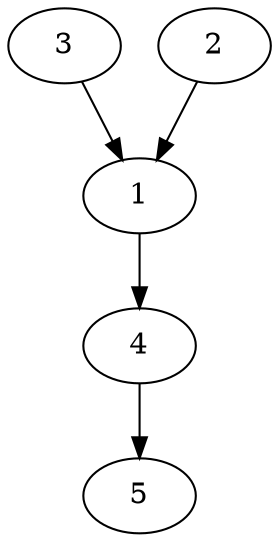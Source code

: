 digraph G {
	3;
	1;
	2;
	4;
	5;

	3 -> 1 [village=Hamburg; name=Rose_Way; heightLimit=3; weight=10; primaryType=sideStreet; secondaryType=none;];
	2 -> 1 [village=Hamburg; name=Umama_Road; heightLimit=3; weight=10; primaryType=sideStreet; secondaryType=none;];
	1 -> 4 [village=County; name=County; heightLimit=3; weight=10; primaryType=countyRoad; secondaryType=none;];
	4 -> 5 [village=Trier; name=Rose_Way; heightLimit=3; weight=10; primaryType=sideStreet; secondaryType=none;];

}
